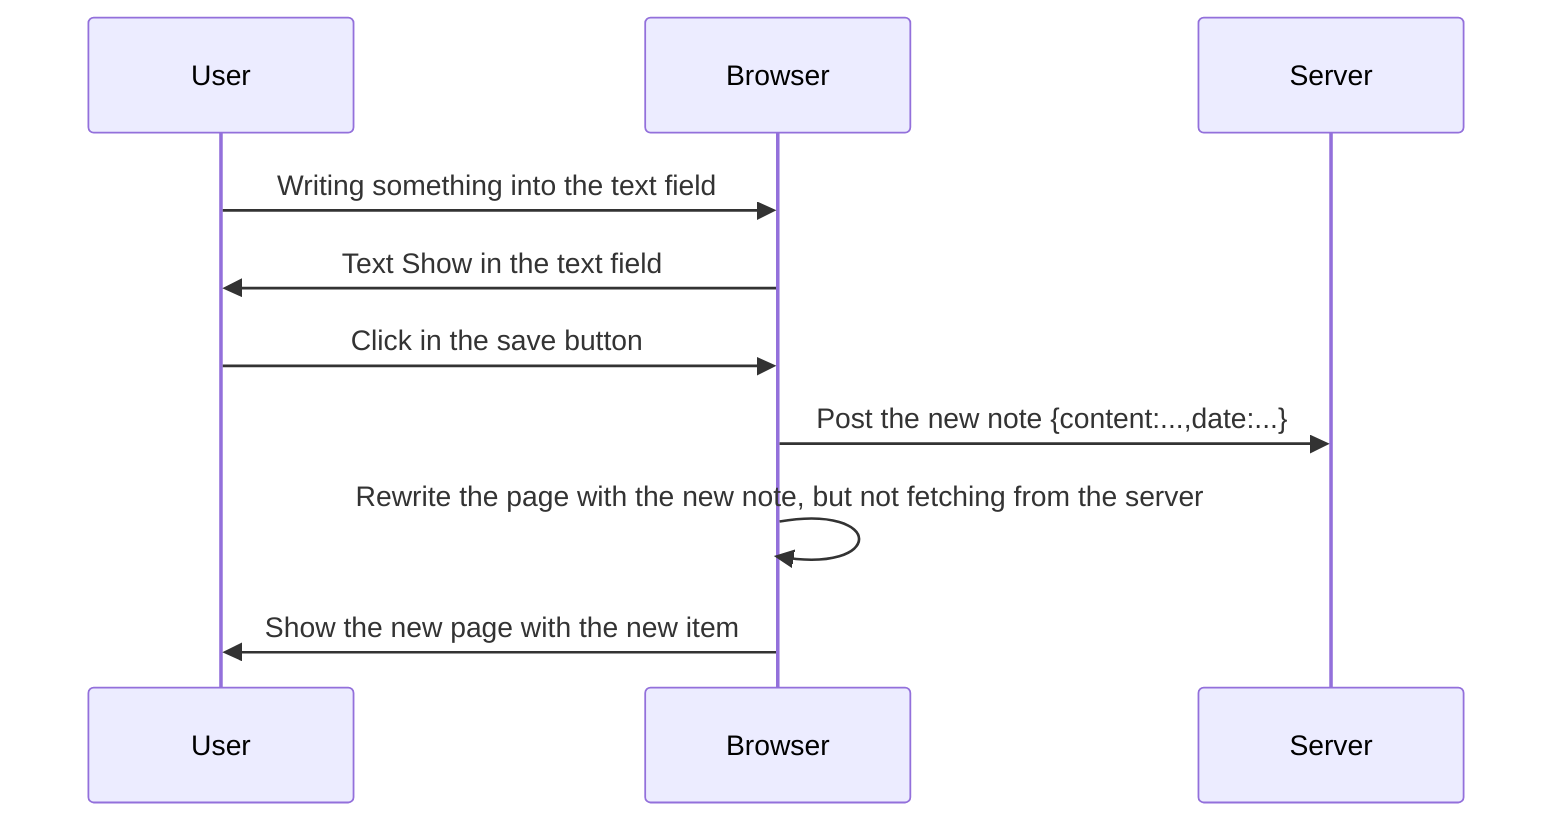 sequenceDiagram
    participant User
    participant Browser
    participant Server

    User->>Browser: Writing something into the text field
    Browser->>User: Text Show in the text field

    User->>Browser: Click in the save button
    
    Browser->>Server: Post the new note {content:...,date:...}
    Browser->>Browser: Rewrite the page with the new note, but not fetching from the server

    Browser->>User: Show the new page with the new item
